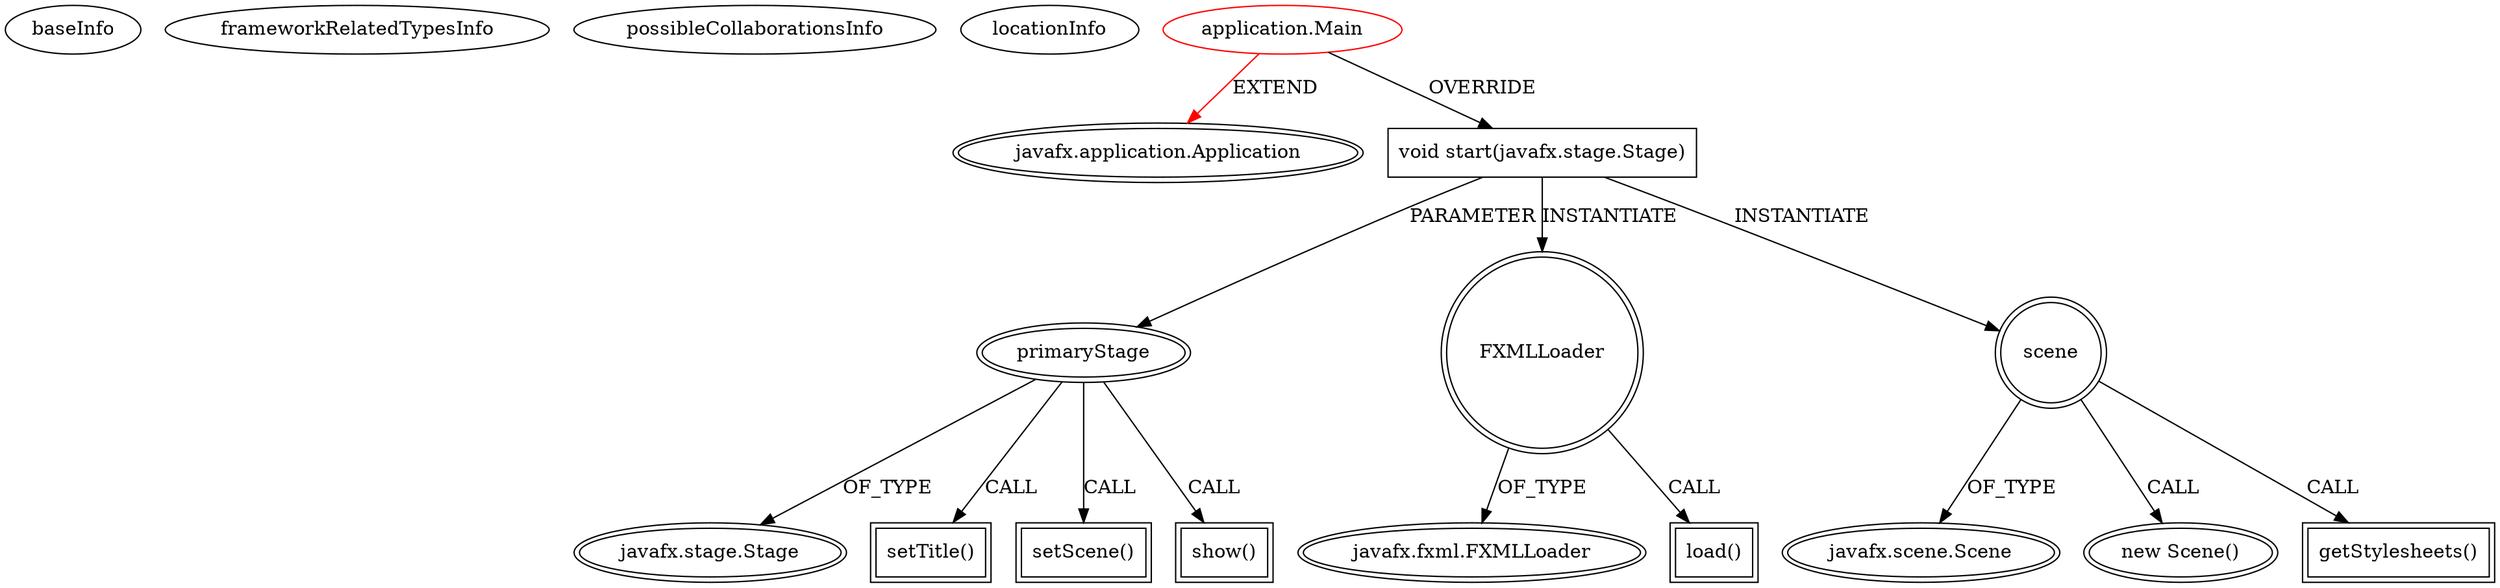 digraph {
baseInfo[graphId=2649,category="extension_graph",isAnonymous=false,possibleRelation=false]
frameworkRelatedTypesInfo[0="javafx.application.Application"]
possibleCollaborationsInfo[]
locationInfo[projectName="ersobcz-JavaFX-JAXB",filePath="/ersobcz-JavaFX-JAXB/JavaFX-JAXB-master/src/application/Main.java",contextSignature="Main",graphId="2649"]
0[label="application.Main",vertexType="ROOT_CLIENT_CLASS_DECLARATION",isFrameworkType=false,color=red]
1[label="javafx.application.Application",vertexType="FRAMEWORK_CLASS_TYPE",isFrameworkType=true,peripheries=2]
2[label="void start(javafx.stage.Stage)",vertexType="OVERRIDING_METHOD_DECLARATION",isFrameworkType=false,shape=box]
3[label="primaryStage",vertexType="PARAMETER_DECLARATION",isFrameworkType=true,peripheries=2]
4[label="javafx.stage.Stage",vertexType="FRAMEWORK_CLASS_TYPE",isFrameworkType=true,peripheries=2]
6[label="setTitle()",vertexType="INSIDE_CALL",isFrameworkType=true,peripheries=2,shape=box]
7[label="FXMLLoader",vertexType="VARIABLE_EXPRESION",isFrameworkType=true,peripheries=2,shape=circle]
9[label="javafx.fxml.FXMLLoader",vertexType="FRAMEWORK_CLASS_TYPE",isFrameworkType=true,peripheries=2]
8[label="load()",vertexType="INSIDE_CALL",isFrameworkType=true,peripheries=2,shape=box]
11[label="scene",vertexType="VARIABLE_EXPRESION",isFrameworkType=true,peripheries=2,shape=circle]
12[label="javafx.scene.Scene",vertexType="FRAMEWORK_CLASS_TYPE",isFrameworkType=true,peripheries=2]
10[label="new Scene()",vertexType="CONSTRUCTOR_CALL",isFrameworkType=true,peripheries=2]
14[label="getStylesheets()",vertexType="INSIDE_CALL",isFrameworkType=true,peripheries=2,shape=box]
16[label="setScene()",vertexType="INSIDE_CALL",isFrameworkType=true,peripheries=2,shape=box]
18[label="show()",vertexType="INSIDE_CALL",isFrameworkType=true,peripheries=2,shape=box]
0->1[label="EXTEND",color=red]
0->2[label="OVERRIDE"]
3->4[label="OF_TYPE"]
2->3[label="PARAMETER"]
3->6[label="CALL"]
2->7[label="INSTANTIATE"]
7->9[label="OF_TYPE"]
7->8[label="CALL"]
2->11[label="INSTANTIATE"]
11->12[label="OF_TYPE"]
11->10[label="CALL"]
11->14[label="CALL"]
3->16[label="CALL"]
3->18[label="CALL"]
}

